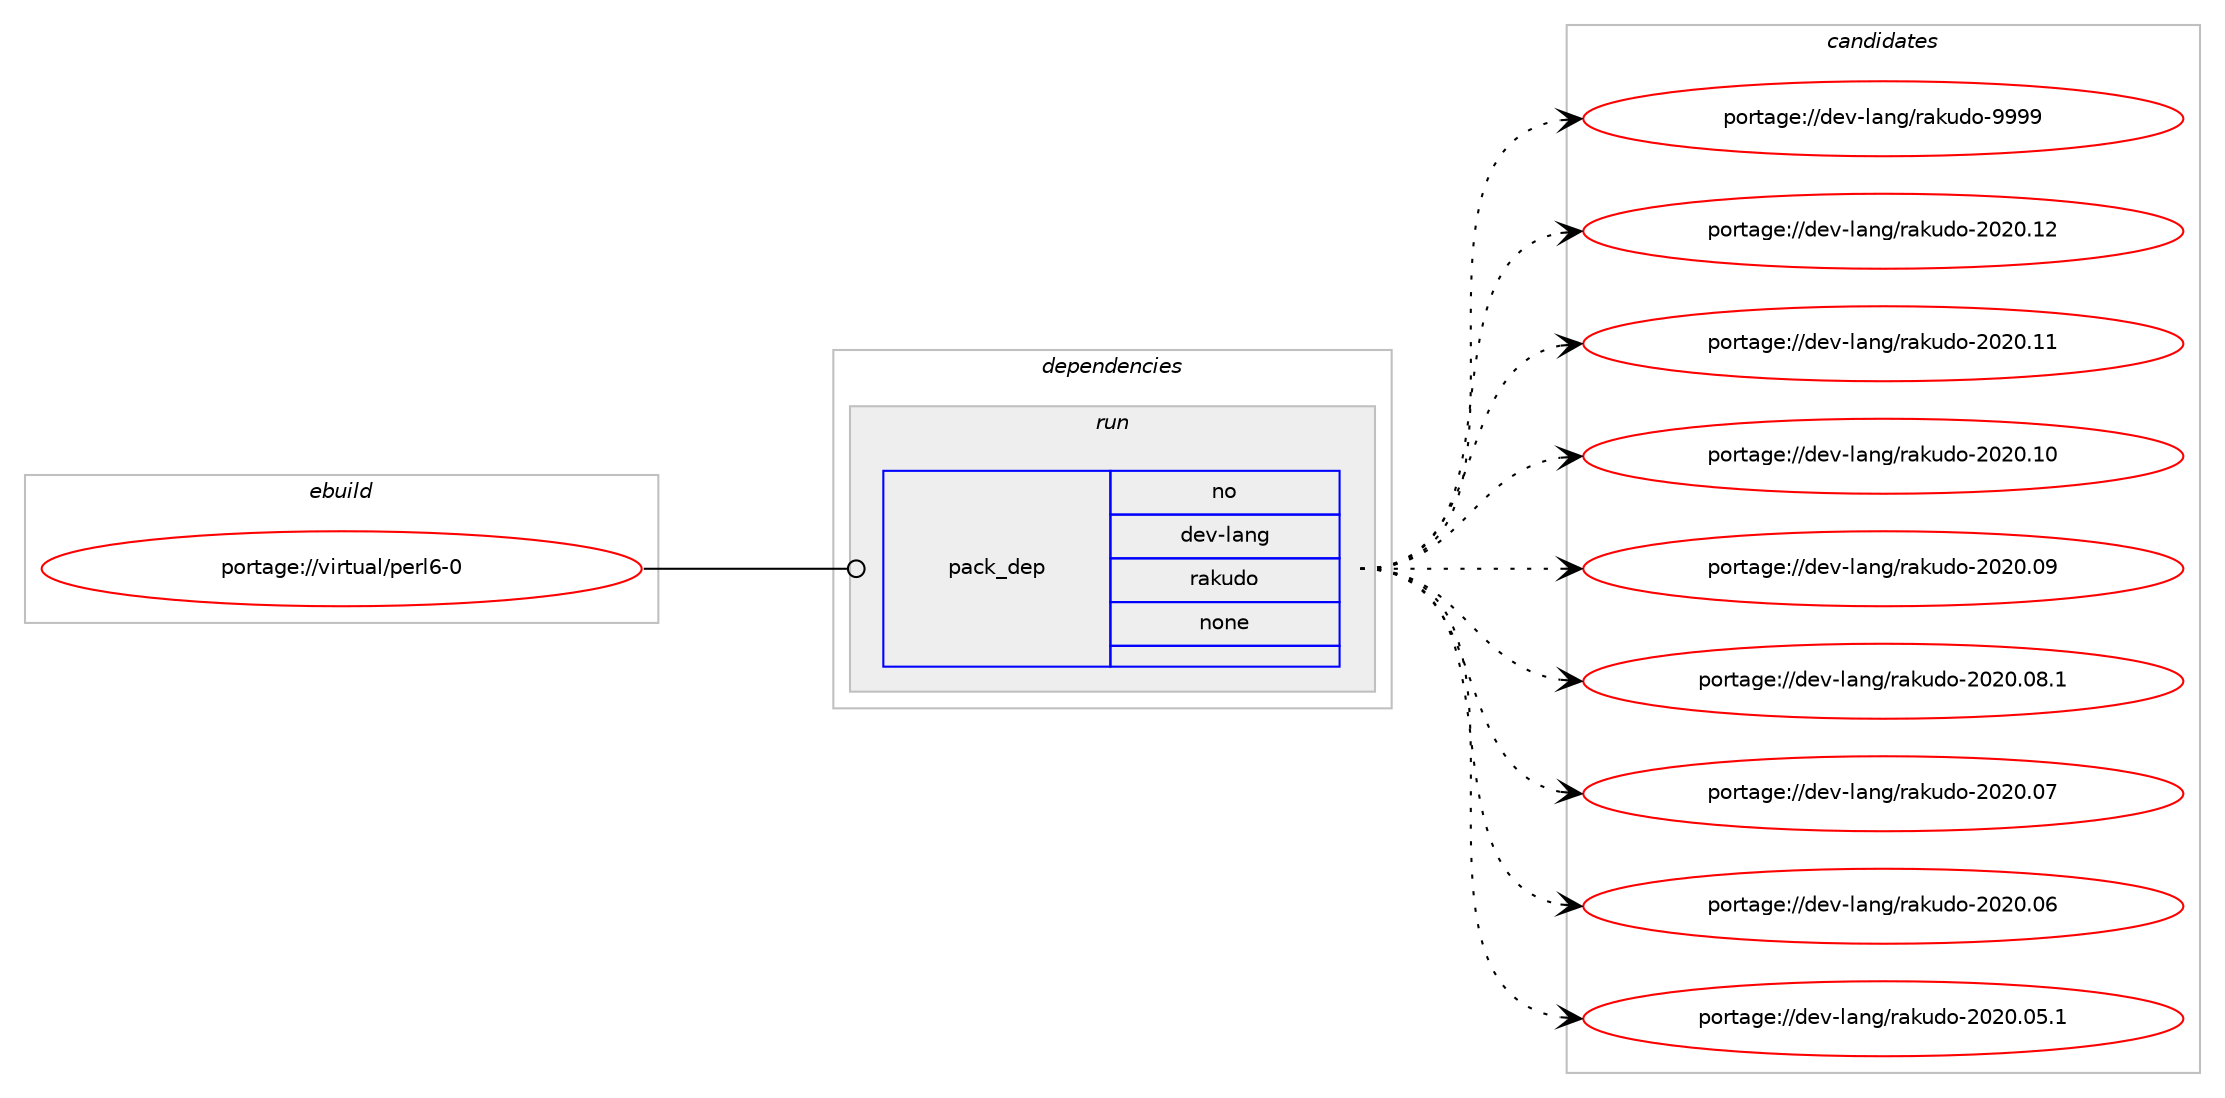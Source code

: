 digraph prolog {

# *************
# Graph options
# *************

newrank=true;
concentrate=true;
compound=true;
graph [rankdir=LR,fontname=Helvetica,fontsize=10,ranksep=1.5];#, ranksep=2.5, nodesep=0.2];
edge  [arrowhead=vee];
node  [fontname=Helvetica,fontsize=10];

# **********
# The ebuild
# **********

subgraph cluster_leftcol {
color=gray;
rank=same;
label=<<i>ebuild</i>>;
id [label="portage://virtual/perl6-0", color=red, width=4, href="../virtual/perl6-0.svg"];
}

# ****************
# The dependencies
# ****************

subgraph cluster_midcol {
color=gray;
label=<<i>dependencies</i>>;
subgraph cluster_compile {
fillcolor="#eeeeee";
style=filled;
label=<<i>compile</i>>;
}
subgraph cluster_compileandrun {
fillcolor="#eeeeee";
style=filled;
label=<<i>compile and run</i>>;
}
subgraph cluster_run {
fillcolor="#eeeeee";
style=filled;
label=<<i>run</i>>;
subgraph pack2872 {
dependency3709 [label=<<TABLE BORDER="0" CELLBORDER="1" CELLSPACING="0" CELLPADDING="4" WIDTH="220"><TR><TD ROWSPAN="6" CELLPADDING="30">pack_dep</TD></TR><TR><TD WIDTH="110">no</TD></TR><TR><TD>dev-lang</TD></TR><TR><TD>rakudo</TD></TR><TR><TD>none</TD></TR><TR><TD></TD></TR></TABLE>>, shape=none, color=blue];
}
id:e -> dependency3709:w [weight=20,style="solid",arrowhead="odot"];
}
}

# **************
# The candidates
# **************

subgraph cluster_choices {
rank=same;
color=gray;
label=<<i>candidates</i>>;

subgraph choice2872 {
color=black;
nodesep=1;
choice100101118451089711010347114971071171001114557575757 [label="portage://dev-lang/rakudo-9999", color=red, width=4,href="../dev-lang/rakudo-9999.svg"];
choice100101118451089711010347114971071171001114550485048464950 [label="portage://dev-lang/rakudo-2020.12", color=red, width=4,href="../dev-lang/rakudo-2020.12.svg"];
choice100101118451089711010347114971071171001114550485048464949 [label="portage://dev-lang/rakudo-2020.11", color=red, width=4,href="../dev-lang/rakudo-2020.11.svg"];
choice100101118451089711010347114971071171001114550485048464948 [label="portage://dev-lang/rakudo-2020.10", color=red, width=4,href="../dev-lang/rakudo-2020.10.svg"];
choice100101118451089711010347114971071171001114550485048464857 [label="portage://dev-lang/rakudo-2020.09", color=red, width=4,href="../dev-lang/rakudo-2020.09.svg"];
choice1001011184510897110103471149710711710011145504850484648564649 [label="portage://dev-lang/rakudo-2020.08.1", color=red, width=4,href="../dev-lang/rakudo-2020.08.1.svg"];
choice100101118451089711010347114971071171001114550485048464855 [label="portage://dev-lang/rakudo-2020.07", color=red, width=4,href="../dev-lang/rakudo-2020.07.svg"];
choice100101118451089711010347114971071171001114550485048464854 [label="portage://dev-lang/rakudo-2020.06", color=red, width=4,href="../dev-lang/rakudo-2020.06.svg"];
choice1001011184510897110103471149710711710011145504850484648534649 [label="portage://dev-lang/rakudo-2020.05.1", color=red, width=4,href="../dev-lang/rakudo-2020.05.1.svg"];
dependency3709:e -> choice100101118451089711010347114971071171001114557575757:w [style=dotted,weight="100"];
dependency3709:e -> choice100101118451089711010347114971071171001114550485048464950:w [style=dotted,weight="100"];
dependency3709:e -> choice100101118451089711010347114971071171001114550485048464949:w [style=dotted,weight="100"];
dependency3709:e -> choice100101118451089711010347114971071171001114550485048464948:w [style=dotted,weight="100"];
dependency3709:e -> choice100101118451089711010347114971071171001114550485048464857:w [style=dotted,weight="100"];
dependency3709:e -> choice1001011184510897110103471149710711710011145504850484648564649:w [style=dotted,weight="100"];
dependency3709:e -> choice100101118451089711010347114971071171001114550485048464855:w [style=dotted,weight="100"];
dependency3709:e -> choice100101118451089711010347114971071171001114550485048464854:w [style=dotted,weight="100"];
dependency3709:e -> choice1001011184510897110103471149710711710011145504850484648534649:w [style=dotted,weight="100"];
}
}

}
